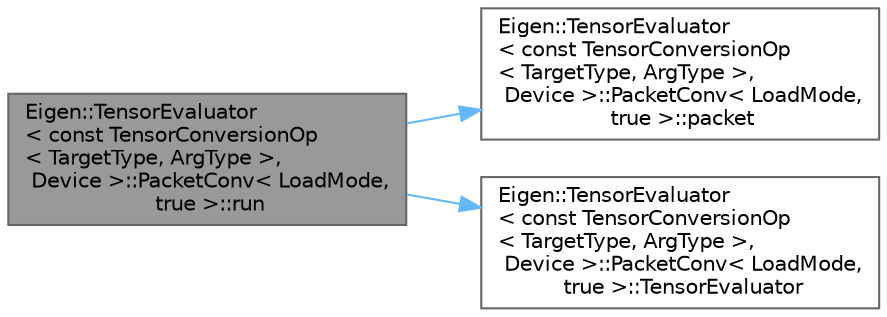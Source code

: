 digraph "Eigen::TensorEvaluator&lt; const TensorConversionOp&lt; TargetType, ArgType &gt;, Device &gt;::PacketConv&lt; LoadMode, true &gt;::run"
{
 // LATEX_PDF_SIZE
  bgcolor="transparent";
  edge [fontname=Helvetica,fontsize=10,labelfontname=Helvetica,labelfontsize=10];
  node [fontname=Helvetica,fontsize=10,shape=box,height=0.2,width=0.4];
  rankdir="LR";
  Node1 [id="Node000001",label="Eigen::TensorEvaluator\l\< const TensorConversionOp\l\< TargetType, ArgType \>,\l Device \>::PacketConv\< LoadMode,\l true \>::run",height=0.2,width=0.4,color="gray40", fillcolor="grey60", style="filled", fontcolor="black",tooltip=" "];
  Node1 -> Node2 [id="edge1_Node000001_Node000002",color="steelblue1",style="solid",tooltip=" "];
  Node2 [id="Node000002",label="Eigen::TensorEvaluator\l\< const TensorConversionOp\l\< TargetType, ArgType \>,\l Device \>::PacketConv\< LoadMode,\l true \>::packet",height=0.2,width=0.4,color="grey40", fillcolor="white", style="filled",URL="$struct_eigen_1_1_tensor_evaluator.html#af8ba36b08b6aaabc799d5d86a48dcb9d",tooltip=" "];
  Node1 -> Node3 [id="edge2_Node000001_Node000003",color="steelblue1",style="solid",tooltip=" "];
  Node3 [id="Node000003",label="Eigen::TensorEvaluator\l\< const TensorConversionOp\l\< TargetType, ArgType \>,\l Device \>::PacketConv\< LoadMode,\l true \>::TensorEvaluator",height=0.2,width=0.4,color="grey40", fillcolor="white", style="filled",URL="$struct_eigen_1_1_tensor_evaluator.html#a43bea98dc719e3b6ac73ab2df0291455",tooltip=" "];
}
